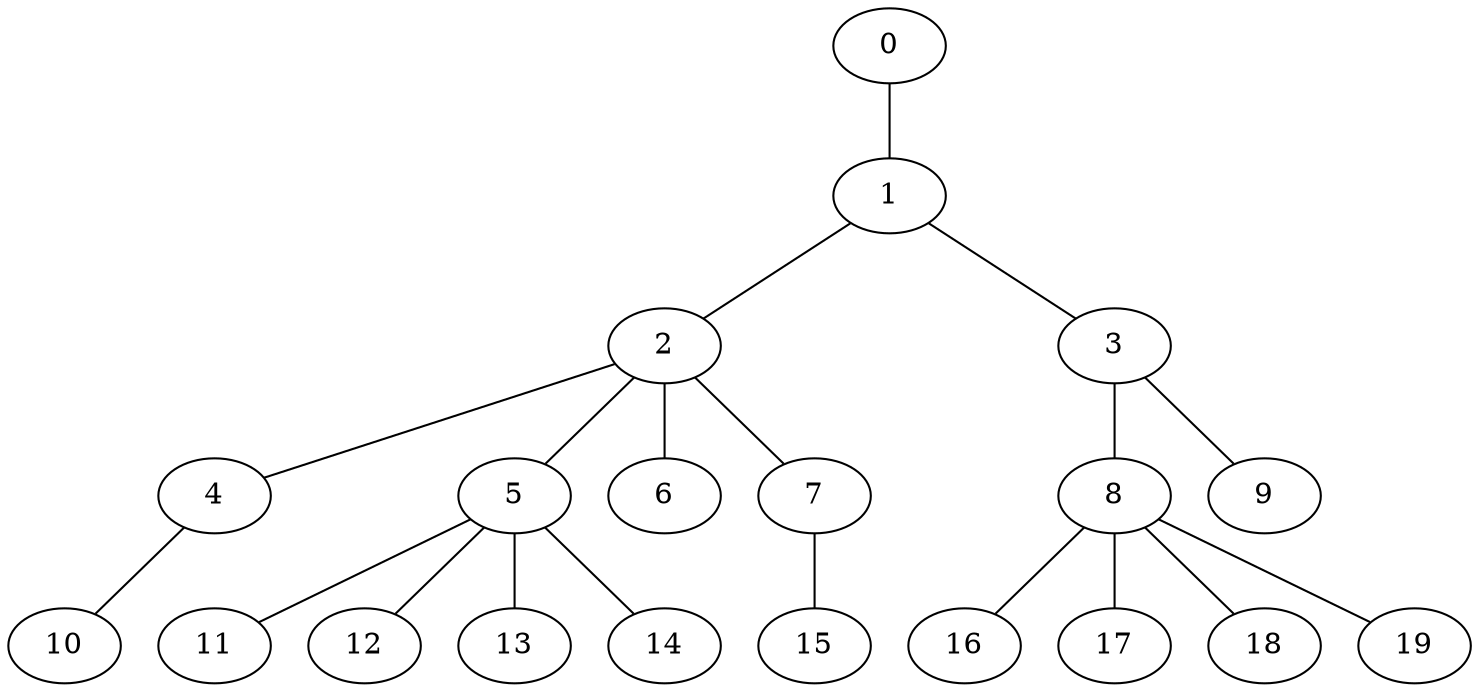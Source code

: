 
graph graphname {
    0 -- 1
1 -- 2
1 -- 3
2 -- 4
2 -- 5
2 -- 6
2 -- 7
3 -- 8
3 -- 9
4 -- 10
5 -- 11
5 -- 12
5 -- 13
5 -- 14
7 -- 15
8 -- 16
8 -- 17
8 -- 18
8 -- 19

}
